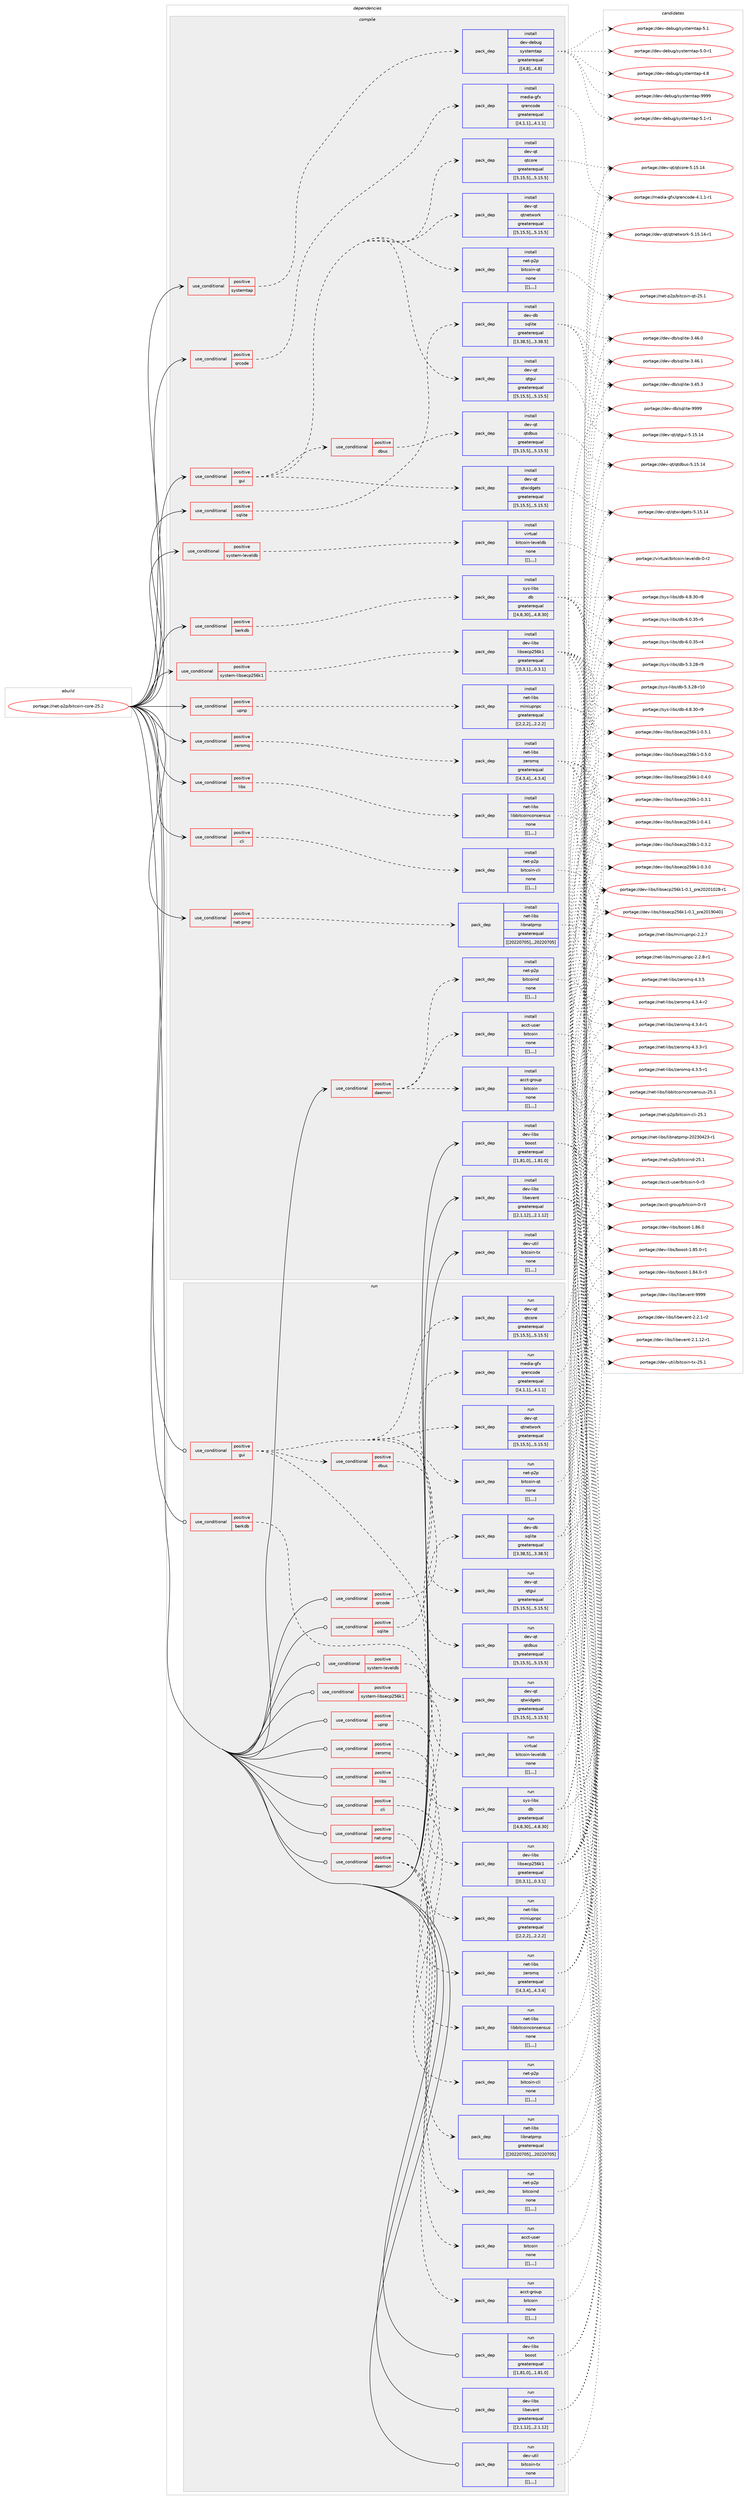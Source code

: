 digraph prolog {

# *************
# Graph options
# *************

newrank=true;
concentrate=true;
compound=true;
graph [rankdir=LR,fontname=Helvetica,fontsize=10,ranksep=1.5];#, ranksep=2.5, nodesep=0.2];
edge  [arrowhead=vee];
node  [fontname=Helvetica,fontsize=10];

# **********
# The ebuild
# **********

subgraph cluster_leftcol {
color=gray;
label=<<i>ebuild</i>>;
id [label="portage://net-p2p/bitcoin-core-25.2", color=red, width=4, href="../net-p2p/bitcoin-core-25.2.svg"];
}

# ****************
# The dependencies
# ****************

subgraph cluster_midcol {
color=gray;
label=<<i>dependencies</i>>;
subgraph cluster_compile {
fillcolor="#eeeeee";
style=filled;
label=<<i>compile</i>>;
subgraph cond104319 {
dependency397152 [label=<<TABLE BORDER="0" CELLBORDER="1" CELLSPACING="0" CELLPADDING="4"><TR><TD ROWSPAN="3" CELLPADDING="10">use_conditional</TD></TR><TR><TD>positive</TD></TR><TR><TD>berkdb</TD></TR></TABLE>>, shape=none, color=red];
subgraph pack289925 {
dependency397153 [label=<<TABLE BORDER="0" CELLBORDER="1" CELLSPACING="0" CELLPADDING="4" WIDTH="220"><TR><TD ROWSPAN="6" CELLPADDING="30">pack_dep</TD></TR><TR><TD WIDTH="110">install</TD></TR><TR><TD>sys-libs</TD></TR><TR><TD>db</TD></TR><TR><TD>greaterequal</TD></TR><TR><TD>[[4,8,30],,,4.8.30]</TD></TR></TABLE>>, shape=none, color=blue];
}
dependency397152:e -> dependency397153:w [weight=20,style="dashed",arrowhead="vee"];
}
id:e -> dependency397152:w [weight=20,style="solid",arrowhead="vee"];
subgraph cond104320 {
dependency397154 [label=<<TABLE BORDER="0" CELLBORDER="1" CELLSPACING="0" CELLPADDING="4"><TR><TD ROWSPAN="3" CELLPADDING="10">use_conditional</TD></TR><TR><TD>positive</TD></TR><TR><TD>cli</TD></TR></TABLE>>, shape=none, color=red];
subgraph pack289926 {
dependency397155 [label=<<TABLE BORDER="0" CELLBORDER="1" CELLSPACING="0" CELLPADDING="4" WIDTH="220"><TR><TD ROWSPAN="6" CELLPADDING="30">pack_dep</TD></TR><TR><TD WIDTH="110">install</TD></TR><TR><TD>net-p2p</TD></TR><TR><TD>bitcoin-cli</TD></TR><TR><TD>none</TD></TR><TR><TD>[[],,,,]</TD></TR></TABLE>>, shape=none, color=blue];
}
dependency397154:e -> dependency397155:w [weight=20,style="dashed",arrowhead="vee"];
}
id:e -> dependency397154:w [weight=20,style="solid",arrowhead="vee"];
subgraph cond104321 {
dependency397156 [label=<<TABLE BORDER="0" CELLBORDER="1" CELLSPACING="0" CELLPADDING="4"><TR><TD ROWSPAN="3" CELLPADDING="10">use_conditional</TD></TR><TR><TD>positive</TD></TR><TR><TD>daemon</TD></TR></TABLE>>, shape=none, color=red];
subgraph pack289927 {
dependency397157 [label=<<TABLE BORDER="0" CELLBORDER="1" CELLSPACING="0" CELLPADDING="4" WIDTH="220"><TR><TD ROWSPAN="6" CELLPADDING="30">pack_dep</TD></TR><TR><TD WIDTH="110">install</TD></TR><TR><TD>net-p2p</TD></TR><TR><TD>bitcoind</TD></TR><TR><TD>none</TD></TR><TR><TD>[[],,,,]</TD></TR></TABLE>>, shape=none, color=blue];
}
dependency397156:e -> dependency397157:w [weight=20,style="dashed",arrowhead="vee"];
subgraph pack289928 {
dependency397158 [label=<<TABLE BORDER="0" CELLBORDER="1" CELLSPACING="0" CELLPADDING="4" WIDTH="220"><TR><TD ROWSPAN="6" CELLPADDING="30">pack_dep</TD></TR><TR><TD WIDTH="110">install</TD></TR><TR><TD>acct-group</TD></TR><TR><TD>bitcoin</TD></TR><TR><TD>none</TD></TR><TR><TD>[[],,,,]</TD></TR></TABLE>>, shape=none, color=blue];
}
dependency397156:e -> dependency397158:w [weight=20,style="dashed",arrowhead="vee"];
subgraph pack289929 {
dependency397159 [label=<<TABLE BORDER="0" CELLBORDER="1" CELLSPACING="0" CELLPADDING="4" WIDTH="220"><TR><TD ROWSPAN="6" CELLPADDING="30">pack_dep</TD></TR><TR><TD WIDTH="110">install</TD></TR><TR><TD>acct-user</TD></TR><TR><TD>bitcoin</TD></TR><TR><TD>none</TD></TR><TR><TD>[[],,,,]</TD></TR></TABLE>>, shape=none, color=blue];
}
dependency397156:e -> dependency397159:w [weight=20,style="dashed",arrowhead="vee"];
}
id:e -> dependency397156:w [weight=20,style="solid",arrowhead="vee"];
subgraph cond104322 {
dependency397160 [label=<<TABLE BORDER="0" CELLBORDER="1" CELLSPACING="0" CELLPADDING="4"><TR><TD ROWSPAN="3" CELLPADDING="10">use_conditional</TD></TR><TR><TD>positive</TD></TR><TR><TD>gui</TD></TR></TABLE>>, shape=none, color=red];
subgraph pack289930 {
dependency397161 [label=<<TABLE BORDER="0" CELLBORDER="1" CELLSPACING="0" CELLPADDING="4" WIDTH="220"><TR><TD ROWSPAN="6" CELLPADDING="30">pack_dep</TD></TR><TR><TD WIDTH="110">install</TD></TR><TR><TD>net-p2p</TD></TR><TR><TD>bitcoin-qt</TD></TR><TR><TD>none</TD></TR><TR><TD>[[],,,,]</TD></TR></TABLE>>, shape=none, color=blue];
}
dependency397160:e -> dependency397161:w [weight=20,style="dashed",arrowhead="vee"];
subgraph pack289931 {
dependency397162 [label=<<TABLE BORDER="0" CELLBORDER="1" CELLSPACING="0" CELLPADDING="4" WIDTH="220"><TR><TD ROWSPAN="6" CELLPADDING="30">pack_dep</TD></TR><TR><TD WIDTH="110">install</TD></TR><TR><TD>dev-qt</TD></TR><TR><TD>qtcore</TD></TR><TR><TD>greaterequal</TD></TR><TR><TD>[[5,15,5],,,5.15.5]</TD></TR></TABLE>>, shape=none, color=blue];
}
dependency397160:e -> dependency397162:w [weight=20,style="dashed",arrowhead="vee"];
subgraph pack289932 {
dependency397163 [label=<<TABLE BORDER="0" CELLBORDER="1" CELLSPACING="0" CELLPADDING="4" WIDTH="220"><TR><TD ROWSPAN="6" CELLPADDING="30">pack_dep</TD></TR><TR><TD WIDTH="110">install</TD></TR><TR><TD>dev-qt</TD></TR><TR><TD>qtgui</TD></TR><TR><TD>greaterequal</TD></TR><TR><TD>[[5,15,5],,,5.15.5]</TD></TR></TABLE>>, shape=none, color=blue];
}
dependency397160:e -> dependency397163:w [weight=20,style="dashed",arrowhead="vee"];
subgraph pack289933 {
dependency397164 [label=<<TABLE BORDER="0" CELLBORDER="1" CELLSPACING="0" CELLPADDING="4" WIDTH="220"><TR><TD ROWSPAN="6" CELLPADDING="30">pack_dep</TD></TR><TR><TD WIDTH="110">install</TD></TR><TR><TD>dev-qt</TD></TR><TR><TD>qtnetwork</TD></TR><TR><TD>greaterequal</TD></TR><TR><TD>[[5,15,5],,,5.15.5]</TD></TR></TABLE>>, shape=none, color=blue];
}
dependency397160:e -> dependency397164:w [weight=20,style="dashed",arrowhead="vee"];
subgraph pack289934 {
dependency397165 [label=<<TABLE BORDER="0" CELLBORDER="1" CELLSPACING="0" CELLPADDING="4" WIDTH="220"><TR><TD ROWSPAN="6" CELLPADDING="30">pack_dep</TD></TR><TR><TD WIDTH="110">install</TD></TR><TR><TD>dev-qt</TD></TR><TR><TD>qtwidgets</TD></TR><TR><TD>greaterequal</TD></TR><TR><TD>[[5,15,5],,,5.15.5]</TD></TR></TABLE>>, shape=none, color=blue];
}
dependency397160:e -> dependency397165:w [weight=20,style="dashed",arrowhead="vee"];
subgraph cond104323 {
dependency397166 [label=<<TABLE BORDER="0" CELLBORDER="1" CELLSPACING="0" CELLPADDING="4"><TR><TD ROWSPAN="3" CELLPADDING="10">use_conditional</TD></TR><TR><TD>positive</TD></TR><TR><TD>dbus</TD></TR></TABLE>>, shape=none, color=red];
subgraph pack289935 {
dependency397167 [label=<<TABLE BORDER="0" CELLBORDER="1" CELLSPACING="0" CELLPADDING="4" WIDTH="220"><TR><TD ROWSPAN="6" CELLPADDING="30">pack_dep</TD></TR><TR><TD WIDTH="110">install</TD></TR><TR><TD>dev-qt</TD></TR><TR><TD>qtdbus</TD></TR><TR><TD>greaterequal</TD></TR><TR><TD>[[5,15,5],,,5.15.5]</TD></TR></TABLE>>, shape=none, color=blue];
}
dependency397166:e -> dependency397167:w [weight=20,style="dashed",arrowhead="vee"];
}
dependency397160:e -> dependency397166:w [weight=20,style="dashed",arrowhead="vee"];
}
id:e -> dependency397160:w [weight=20,style="solid",arrowhead="vee"];
subgraph cond104324 {
dependency397168 [label=<<TABLE BORDER="0" CELLBORDER="1" CELLSPACING="0" CELLPADDING="4"><TR><TD ROWSPAN="3" CELLPADDING="10">use_conditional</TD></TR><TR><TD>positive</TD></TR><TR><TD>libs</TD></TR></TABLE>>, shape=none, color=red];
subgraph pack289936 {
dependency397169 [label=<<TABLE BORDER="0" CELLBORDER="1" CELLSPACING="0" CELLPADDING="4" WIDTH="220"><TR><TD ROWSPAN="6" CELLPADDING="30">pack_dep</TD></TR><TR><TD WIDTH="110">install</TD></TR><TR><TD>net-libs</TD></TR><TR><TD>libbitcoinconsensus</TD></TR><TR><TD>none</TD></TR><TR><TD>[[],,,,]</TD></TR></TABLE>>, shape=none, color=blue];
}
dependency397168:e -> dependency397169:w [weight=20,style="dashed",arrowhead="vee"];
}
id:e -> dependency397168:w [weight=20,style="solid",arrowhead="vee"];
subgraph cond104325 {
dependency397170 [label=<<TABLE BORDER="0" CELLBORDER="1" CELLSPACING="0" CELLPADDING="4"><TR><TD ROWSPAN="3" CELLPADDING="10">use_conditional</TD></TR><TR><TD>positive</TD></TR><TR><TD>nat-pmp</TD></TR></TABLE>>, shape=none, color=red];
subgraph pack289937 {
dependency397171 [label=<<TABLE BORDER="0" CELLBORDER="1" CELLSPACING="0" CELLPADDING="4" WIDTH="220"><TR><TD ROWSPAN="6" CELLPADDING="30">pack_dep</TD></TR><TR><TD WIDTH="110">install</TD></TR><TR><TD>net-libs</TD></TR><TR><TD>libnatpmp</TD></TR><TR><TD>greaterequal</TD></TR><TR><TD>[[20220705],,,20220705]</TD></TR></TABLE>>, shape=none, color=blue];
}
dependency397170:e -> dependency397171:w [weight=20,style="dashed",arrowhead="vee"];
}
id:e -> dependency397170:w [weight=20,style="solid",arrowhead="vee"];
subgraph cond104326 {
dependency397172 [label=<<TABLE BORDER="0" CELLBORDER="1" CELLSPACING="0" CELLPADDING="4"><TR><TD ROWSPAN="3" CELLPADDING="10">use_conditional</TD></TR><TR><TD>positive</TD></TR><TR><TD>qrcode</TD></TR></TABLE>>, shape=none, color=red];
subgraph pack289938 {
dependency397173 [label=<<TABLE BORDER="0" CELLBORDER="1" CELLSPACING="0" CELLPADDING="4" WIDTH="220"><TR><TD ROWSPAN="6" CELLPADDING="30">pack_dep</TD></TR><TR><TD WIDTH="110">install</TD></TR><TR><TD>media-gfx</TD></TR><TR><TD>qrencode</TD></TR><TR><TD>greaterequal</TD></TR><TR><TD>[[4,1,1],,,4.1.1]</TD></TR></TABLE>>, shape=none, color=blue];
}
dependency397172:e -> dependency397173:w [weight=20,style="dashed",arrowhead="vee"];
}
id:e -> dependency397172:w [weight=20,style="solid",arrowhead="vee"];
subgraph cond104327 {
dependency397174 [label=<<TABLE BORDER="0" CELLBORDER="1" CELLSPACING="0" CELLPADDING="4"><TR><TD ROWSPAN="3" CELLPADDING="10">use_conditional</TD></TR><TR><TD>positive</TD></TR><TR><TD>sqlite</TD></TR></TABLE>>, shape=none, color=red];
subgraph pack289939 {
dependency397175 [label=<<TABLE BORDER="0" CELLBORDER="1" CELLSPACING="0" CELLPADDING="4" WIDTH="220"><TR><TD ROWSPAN="6" CELLPADDING="30">pack_dep</TD></TR><TR><TD WIDTH="110">install</TD></TR><TR><TD>dev-db</TD></TR><TR><TD>sqlite</TD></TR><TR><TD>greaterequal</TD></TR><TR><TD>[[3,38,5],,,3.38.5]</TD></TR></TABLE>>, shape=none, color=blue];
}
dependency397174:e -> dependency397175:w [weight=20,style="dashed",arrowhead="vee"];
}
id:e -> dependency397174:w [weight=20,style="solid",arrowhead="vee"];
subgraph cond104328 {
dependency397176 [label=<<TABLE BORDER="0" CELLBORDER="1" CELLSPACING="0" CELLPADDING="4"><TR><TD ROWSPAN="3" CELLPADDING="10">use_conditional</TD></TR><TR><TD>positive</TD></TR><TR><TD>system-leveldb</TD></TR></TABLE>>, shape=none, color=red];
subgraph pack289940 {
dependency397177 [label=<<TABLE BORDER="0" CELLBORDER="1" CELLSPACING="0" CELLPADDING="4" WIDTH="220"><TR><TD ROWSPAN="6" CELLPADDING="30">pack_dep</TD></TR><TR><TD WIDTH="110">install</TD></TR><TR><TD>virtual</TD></TR><TR><TD>bitcoin-leveldb</TD></TR><TR><TD>none</TD></TR><TR><TD>[[],,,,]</TD></TR></TABLE>>, shape=none, color=blue];
}
dependency397176:e -> dependency397177:w [weight=20,style="dashed",arrowhead="vee"];
}
id:e -> dependency397176:w [weight=20,style="solid",arrowhead="vee"];
subgraph cond104329 {
dependency397178 [label=<<TABLE BORDER="0" CELLBORDER="1" CELLSPACING="0" CELLPADDING="4"><TR><TD ROWSPAN="3" CELLPADDING="10">use_conditional</TD></TR><TR><TD>positive</TD></TR><TR><TD>system-libsecp256k1</TD></TR></TABLE>>, shape=none, color=red];
subgraph pack289941 {
dependency397179 [label=<<TABLE BORDER="0" CELLBORDER="1" CELLSPACING="0" CELLPADDING="4" WIDTH="220"><TR><TD ROWSPAN="6" CELLPADDING="30">pack_dep</TD></TR><TR><TD WIDTH="110">install</TD></TR><TR><TD>dev-libs</TD></TR><TR><TD>libsecp256k1</TD></TR><TR><TD>greaterequal</TD></TR><TR><TD>[[0,3,1],,,0.3.1]</TD></TR></TABLE>>, shape=none, color=blue];
}
dependency397178:e -> dependency397179:w [weight=20,style="dashed",arrowhead="vee"];
}
id:e -> dependency397178:w [weight=20,style="solid",arrowhead="vee"];
subgraph cond104330 {
dependency397180 [label=<<TABLE BORDER="0" CELLBORDER="1" CELLSPACING="0" CELLPADDING="4"><TR><TD ROWSPAN="3" CELLPADDING="10">use_conditional</TD></TR><TR><TD>positive</TD></TR><TR><TD>systemtap</TD></TR></TABLE>>, shape=none, color=red];
subgraph pack289942 {
dependency397181 [label=<<TABLE BORDER="0" CELLBORDER="1" CELLSPACING="0" CELLPADDING="4" WIDTH="220"><TR><TD ROWSPAN="6" CELLPADDING="30">pack_dep</TD></TR><TR><TD WIDTH="110">install</TD></TR><TR><TD>dev-debug</TD></TR><TR><TD>systemtap</TD></TR><TR><TD>greaterequal</TD></TR><TR><TD>[[4,8],,,4.8]</TD></TR></TABLE>>, shape=none, color=blue];
}
dependency397180:e -> dependency397181:w [weight=20,style="dashed",arrowhead="vee"];
}
id:e -> dependency397180:w [weight=20,style="solid",arrowhead="vee"];
subgraph cond104331 {
dependency397182 [label=<<TABLE BORDER="0" CELLBORDER="1" CELLSPACING="0" CELLPADDING="4"><TR><TD ROWSPAN="3" CELLPADDING="10">use_conditional</TD></TR><TR><TD>positive</TD></TR><TR><TD>upnp</TD></TR></TABLE>>, shape=none, color=red];
subgraph pack289943 {
dependency397183 [label=<<TABLE BORDER="0" CELLBORDER="1" CELLSPACING="0" CELLPADDING="4" WIDTH="220"><TR><TD ROWSPAN="6" CELLPADDING="30">pack_dep</TD></TR><TR><TD WIDTH="110">install</TD></TR><TR><TD>net-libs</TD></TR><TR><TD>miniupnpc</TD></TR><TR><TD>greaterequal</TD></TR><TR><TD>[[2,2,2],,,2.2.2]</TD></TR></TABLE>>, shape=none, color=blue];
}
dependency397182:e -> dependency397183:w [weight=20,style="dashed",arrowhead="vee"];
}
id:e -> dependency397182:w [weight=20,style="solid",arrowhead="vee"];
subgraph cond104332 {
dependency397184 [label=<<TABLE BORDER="0" CELLBORDER="1" CELLSPACING="0" CELLPADDING="4"><TR><TD ROWSPAN="3" CELLPADDING="10">use_conditional</TD></TR><TR><TD>positive</TD></TR><TR><TD>zeromq</TD></TR></TABLE>>, shape=none, color=red];
subgraph pack289944 {
dependency397185 [label=<<TABLE BORDER="0" CELLBORDER="1" CELLSPACING="0" CELLPADDING="4" WIDTH="220"><TR><TD ROWSPAN="6" CELLPADDING="30">pack_dep</TD></TR><TR><TD WIDTH="110">install</TD></TR><TR><TD>net-libs</TD></TR><TR><TD>zeromq</TD></TR><TR><TD>greaterequal</TD></TR><TR><TD>[[4,3,4],,,4.3.4]</TD></TR></TABLE>>, shape=none, color=blue];
}
dependency397184:e -> dependency397185:w [weight=20,style="dashed",arrowhead="vee"];
}
id:e -> dependency397184:w [weight=20,style="solid",arrowhead="vee"];
subgraph pack289945 {
dependency397186 [label=<<TABLE BORDER="0" CELLBORDER="1" CELLSPACING="0" CELLPADDING="4" WIDTH="220"><TR><TD ROWSPAN="6" CELLPADDING="30">pack_dep</TD></TR><TR><TD WIDTH="110">install</TD></TR><TR><TD>dev-libs</TD></TR><TR><TD>boost</TD></TR><TR><TD>greaterequal</TD></TR><TR><TD>[[1,81,0],,,1.81.0]</TD></TR></TABLE>>, shape=none, color=blue];
}
id:e -> dependency397186:w [weight=20,style="solid",arrowhead="vee"];
subgraph pack289946 {
dependency397187 [label=<<TABLE BORDER="0" CELLBORDER="1" CELLSPACING="0" CELLPADDING="4" WIDTH="220"><TR><TD ROWSPAN="6" CELLPADDING="30">pack_dep</TD></TR><TR><TD WIDTH="110">install</TD></TR><TR><TD>dev-libs</TD></TR><TR><TD>libevent</TD></TR><TR><TD>greaterequal</TD></TR><TR><TD>[[2,1,12],,,2.1.12]</TD></TR></TABLE>>, shape=none, color=blue];
}
id:e -> dependency397187:w [weight=20,style="solid",arrowhead="vee"];
subgraph pack289947 {
dependency397188 [label=<<TABLE BORDER="0" CELLBORDER="1" CELLSPACING="0" CELLPADDING="4" WIDTH="220"><TR><TD ROWSPAN="6" CELLPADDING="30">pack_dep</TD></TR><TR><TD WIDTH="110">install</TD></TR><TR><TD>dev-util</TD></TR><TR><TD>bitcoin-tx</TD></TR><TR><TD>none</TD></TR><TR><TD>[[],,,,]</TD></TR></TABLE>>, shape=none, color=blue];
}
id:e -> dependency397188:w [weight=20,style="solid",arrowhead="vee"];
}
subgraph cluster_compileandrun {
fillcolor="#eeeeee";
style=filled;
label=<<i>compile and run</i>>;
}
subgraph cluster_run {
fillcolor="#eeeeee";
style=filled;
label=<<i>run</i>>;
subgraph cond104333 {
dependency397189 [label=<<TABLE BORDER="0" CELLBORDER="1" CELLSPACING="0" CELLPADDING="4"><TR><TD ROWSPAN="3" CELLPADDING="10">use_conditional</TD></TR><TR><TD>positive</TD></TR><TR><TD>berkdb</TD></TR></TABLE>>, shape=none, color=red];
subgraph pack289948 {
dependency397190 [label=<<TABLE BORDER="0" CELLBORDER="1" CELLSPACING="0" CELLPADDING="4" WIDTH="220"><TR><TD ROWSPAN="6" CELLPADDING="30">pack_dep</TD></TR><TR><TD WIDTH="110">run</TD></TR><TR><TD>sys-libs</TD></TR><TR><TD>db</TD></TR><TR><TD>greaterequal</TD></TR><TR><TD>[[4,8,30],,,4.8.30]</TD></TR></TABLE>>, shape=none, color=blue];
}
dependency397189:e -> dependency397190:w [weight=20,style="dashed",arrowhead="vee"];
}
id:e -> dependency397189:w [weight=20,style="solid",arrowhead="odot"];
subgraph cond104334 {
dependency397191 [label=<<TABLE BORDER="0" CELLBORDER="1" CELLSPACING="0" CELLPADDING="4"><TR><TD ROWSPAN="3" CELLPADDING="10">use_conditional</TD></TR><TR><TD>positive</TD></TR><TR><TD>cli</TD></TR></TABLE>>, shape=none, color=red];
subgraph pack289949 {
dependency397192 [label=<<TABLE BORDER="0" CELLBORDER="1" CELLSPACING="0" CELLPADDING="4" WIDTH="220"><TR><TD ROWSPAN="6" CELLPADDING="30">pack_dep</TD></TR><TR><TD WIDTH="110">run</TD></TR><TR><TD>net-p2p</TD></TR><TR><TD>bitcoin-cli</TD></TR><TR><TD>none</TD></TR><TR><TD>[[],,,,]</TD></TR></TABLE>>, shape=none, color=blue];
}
dependency397191:e -> dependency397192:w [weight=20,style="dashed",arrowhead="vee"];
}
id:e -> dependency397191:w [weight=20,style="solid",arrowhead="odot"];
subgraph cond104335 {
dependency397193 [label=<<TABLE BORDER="0" CELLBORDER="1" CELLSPACING="0" CELLPADDING="4"><TR><TD ROWSPAN="3" CELLPADDING="10">use_conditional</TD></TR><TR><TD>positive</TD></TR><TR><TD>daemon</TD></TR></TABLE>>, shape=none, color=red];
subgraph pack289950 {
dependency397194 [label=<<TABLE BORDER="0" CELLBORDER="1" CELLSPACING="0" CELLPADDING="4" WIDTH="220"><TR><TD ROWSPAN="6" CELLPADDING="30">pack_dep</TD></TR><TR><TD WIDTH="110">run</TD></TR><TR><TD>net-p2p</TD></TR><TR><TD>bitcoind</TD></TR><TR><TD>none</TD></TR><TR><TD>[[],,,,]</TD></TR></TABLE>>, shape=none, color=blue];
}
dependency397193:e -> dependency397194:w [weight=20,style="dashed",arrowhead="vee"];
subgraph pack289951 {
dependency397195 [label=<<TABLE BORDER="0" CELLBORDER="1" CELLSPACING="0" CELLPADDING="4" WIDTH="220"><TR><TD ROWSPAN="6" CELLPADDING="30">pack_dep</TD></TR><TR><TD WIDTH="110">run</TD></TR><TR><TD>acct-group</TD></TR><TR><TD>bitcoin</TD></TR><TR><TD>none</TD></TR><TR><TD>[[],,,,]</TD></TR></TABLE>>, shape=none, color=blue];
}
dependency397193:e -> dependency397195:w [weight=20,style="dashed",arrowhead="vee"];
subgraph pack289952 {
dependency397196 [label=<<TABLE BORDER="0" CELLBORDER="1" CELLSPACING="0" CELLPADDING="4" WIDTH="220"><TR><TD ROWSPAN="6" CELLPADDING="30">pack_dep</TD></TR><TR><TD WIDTH="110">run</TD></TR><TR><TD>acct-user</TD></TR><TR><TD>bitcoin</TD></TR><TR><TD>none</TD></TR><TR><TD>[[],,,,]</TD></TR></TABLE>>, shape=none, color=blue];
}
dependency397193:e -> dependency397196:w [weight=20,style="dashed",arrowhead="vee"];
}
id:e -> dependency397193:w [weight=20,style="solid",arrowhead="odot"];
subgraph cond104336 {
dependency397197 [label=<<TABLE BORDER="0" CELLBORDER="1" CELLSPACING="0" CELLPADDING="4"><TR><TD ROWSPAN="3" CELLPADDING="10">use_conditional</TD></TR><TR><TD>positive</TD></TR><TR><TD>gui</TD></TR></TABLE>>, shape=none, color=red];
subgraph pack289953 {
dependency397198 [label=<<TABLE BORDER="0" CELLBORDER="1" CELLSPACING="0" CELLPADDING="4" WIDTH="220"><TR><TD ROWSPAN="6" CELLPADDING="30">pack_dep</TD></TR><TR><TD WIDTH="110">run</TD></TR><TR><TD>net-p2p</TD></TR><TR><TD>bitcoin-qt</TD></TR><TR><TD>none</TD></TR><TR><TD>[[],,,,]</TD></TR></TABLE>>, shape=none, color=blue];
}
dependency397197:e -> dependency397198:w [weight=20,style="dashed",arrowhead="vee"];
subgraph pack289954 {
dependency397199 [label=<<TABLE BORDER="0" CELLBORDER="1" CELLSPACING="0" CELLPADDING="4" WIDTH="220"><TR><TD ROWSPAN="6" CELLPADDING="30">pack_dep</TD></TR><TR><TD WIDTH="110">run</TD></TR><TR><TD>dev-qt</TD></TR><TR><TD>qtcore</TD></TR><TR><TD>greaterequal</TD></TR><TR><TD>[[5,15,5],,,5.15.5]</TD></TR></TABLE>>, shape=none, color=blue];
}
dependency397197:e -> dependency397199:w [weight=20,style="dashed",arrowhead="vee"];
subgraph pack289955 {
dependency397200 [label=<<TABLE BORDER="0" CELLBORDER="1" CELLSPACING="0" CELLPADDING="4" WIDTH="220"><TR><TD ROWSPAN="6" CELLPADDING="30">pack_dep</TD></TR><TR><TD WIDTH="110">run</TD></TR><TR><TD>dev-qt</TD></TR><TR><TD>qtgui</TD></TR><TR><TD>greaterequal</TD></TR><TR><TD>[[5,15,5],,,5.15.5]</TD></TR></TABLE>>, shape=none, color=blue];
}
dependency397197:e -> dependency397200:w [weight=20,style="dashed",arrowhead="vee"];
subgraph pack289956 {
dependency397201 [label=<<TABLE BORDER="0" CELLBORDER="1" CELLSPACING="0" CELLPADDING="4" WIDTH="220"><TR><TD ROWSPAN="6" CELLPADDING="30">pack_dep</TD></TR><TR><TD WIDTH="110">run</TD></TR><TR><TD>dev-qt</TD></TR><TR><TD>qtnetwork</TD></TR><TR><TD>greaterequal</TD></TR><TR><TD>[[5,15,5],,,5.15.5]</TD></TR></TABLE>>, shape=none, color=blue];
}
dependency397197:e -> dependency397201:w [weight=20,style="dashed",arrowhead="vee"];
subgraph pack289957 {
dependency397202 [label=<<TABLE BORDER="0" CELLBORDER="1" CELLSPACING="0" CELLPADDING="4" WIDTH="220"><TR><TD ROWSPAN="6" CELLPADDING="30">pack_dep</TD></TR><TR><TD WIDTH="110">run</TD></TR><TR><TD>dev-qt</TD></TR><TR><TD>qtwidgets</TD></TR><TR><TD>greaterequal</TD></TR><TR><TD>[[5,15,5],,,5.15.5]</TD></TR></TABLE>>, shape=none, color=blue];
}
dependency397197:e -> dependency397202:w [weight=20,style="dashed",arrowhead="vee"];
subgraph cond104337 {
dependency397203 [label=<<TABLE BORDER="0" CELLBORDER="1" CELLSPACING="0" CELLPADDING="4"><TR><TD ROWSPAN="3" CELLPADDING="10">use_conditional</TD></TR><TR><TD>positive</TD></TR><TR><TD>dbus</TD></TR></TABLE>>, shape=none, color=red];
subgraph pack289958 {
dependency397204 [label=<<TABLE BORDER="0" CELLBORDER="1" CELLSPACING="0" CELLPADDING="4" WIDTH="220"><TR><TD ROWSPAN="6" CELLPADDING="30">pack_dep</TD></TR><TR><TD WIDTH="110">run</TD></TR><TR><TD>dev-qt</TD></TR><TR><TD>qtdbus</TD></TR><TR><TD>greaterequal</TD></TR><TR><TD>[[5,15,5],,,5.15.5]</TD></TR></TABLE>>, shape=none, color=blue];
}
dependency397203:e -> dependency397204:w [weight=20,style="dashed",arrowhead="vee"];
}
dependency397197:e -> dependency397203:w [weight=20,style="dashed",arrowhead="vee"];
}
id:e -> dependency397197:w [weight=20,style="solid",arrowhead="odot"];
subgraph cond104338 {
dependency397205 [label=<<TABLE BORDER="0" CELLBORDER="1" CELLSPACING="0" CELLPADDING="4"><TR><TD ROWSPAN="3" CELLPADDING="10">use_conditional</TD></TR><TR><TD>positive</TD></TR><TR><TD>libs</TD></TR></TABLE>>, shape=none, color=red];
subgraph pack289959 {
dependency397206 [label=<<TABLE BORDER="0" CELLBORDER="1" CELLSPACING="0" CELLPADDING="4" WIDTH="220"><TR><TD ROWSPAN="6" CELLPADDING="30">pack_dep</TD></TR><TR><TD WIDTH="110">run</TD></TR><TR><TD>net-libs</TD></TR><TR><TD>libbitcoinconsensus</TD></TR><TR><TD>none</TD></TR><TR><TD>[[],,,,]</TD></TR></TABLE>>, shape=none, color=blue];
}
dependency397205:e -> dependency397206:w [weight=20,style="dashed",arrowhead="vee"];
}
id:e -> dependency397205:w [weight=20,style="solid",arrowhead="odot"];
subgraph cond104339 {
dependency397207 [label=<<TABLE BORDER="0" CELLBORDER="1" CELLSPACING="0" CELLPADDING="4"><TR><TD ROWSPAN="3" CELLPADDING="10">use_conditional</TD></TR><TR><TD>positive</TD></TR><TR><TD>nat-pmp</TD></TR></TABLE>>, shape=none, color=red];
subgraph pack289960 {
dependency397208 [label=<<TABLE BORDER="0" CELLBORDER="1" CELLSPACING="0" CELLPADDING="4" WIDTH="220"><TR><TD ROWSPAN="6" CELLPADDING="30">pack_dep</TD></TR><TR><TD WIDTH="110">run</TD></TR><TR><TD>net-libs</TD></TR><TR><TD>libnatpmp</TD></TR><TR><TD>greaterequal</TD></TR><TR><TD>[[20220705],,,20220705]</TD></TR></TABLE>>, shape=none, color=blue];
}
dependency397207:e -> dependency397208:w [weight=20,style="dashed",arrowhead="vee"];
}
id:e -> dependency397207:w [weight=20,style="solid",arrowhead="odot"];
subgraph cond104340 {
dependency397209 [label=<<TABLE BORDER="0" CELLBORDER="1" CELLSPACING="0" CELLPADDING="4"><TR><TD ROWSPAN="3" CELLPADDING="10">use_conditional</TD></TR><TR><TD>positive</TD></TR><TR><TD>qrcode</TD></TR></TABLE>>, shape=none, color=red];
subgraph pack289961 {
dependency397210 [label=<<TABLE BORDER="0" CELLBORDER="1" CELLSPACING="0" CELLPADDING="4" WIDTH="220"><TR><TD ROWSPAN="6" CELLPADDING="30">pack_dep</TD></TR><TR><TD WIDTH="110">run</TD></TR><TR><TD>media-gfx</TD></TR><TR><TD>qrencode</TD></TR><TR><TD>greaterequal</TD></TR><TR><TD>[[4,1,1],,,4.1.1]</TD></TR></TABLE>>, shape=none, color=blue];
}
dependency397209:e -> dependency397210:w [weight=20,style="dashed",arrowhead="vee"];
}
id:e -> dependency397209:w [weight=20,style="solid",arrowhead="odot"];
subgraph cond104341 {
dependency397211 [label=<<TABLE BORDER="0" CELLBORDER="1" CELLSPACING="0" CELLPADDING="4"><TR><TD ROWSPAN="3" CELLPADDING="10">use_conditional</TD></TR><TR><TD>positive</TD></TR><TR><TD>sqlite</TD></TR></TABLE>>, shape=none, color=red];
subgraph pack289962 {
dependency397212 [label=<<TABLE BORDER="0" CELLBORDER="1" CELLSPACING="0" CELLPADDING="4" WIDTH="220"><TR><TD ROWSPAN="6" CELLPADDING="30">pack_dep</TD></TR><TR><TD WIDTH="110">run</TD></TR><TR><TD>dev-db</TD></TR><TR><TD>sqlite</TD></TR><TR><TD>greaterequal</TD></TR><TR><TD>[[3,38,5],,,3.38.5]</TD></TR></TABLE>>, shape=none, color=blue];
}
dependency397211:e -> dependency397212:w [weight=20,style="dashed",arrowhead="vee"];
}
id:e -> dependency397211:w [weight=20,style="solid",arrowhead="odot"];
subgraph cond104342 {
dependency397213 [label=<<TABLE BORDER="0" CELLBORDER="1" CELLSPACING="0" CELLPADDING="4"><TR><TD ROWSPAN="3" CELLPADDING="10">use_conditional</TD></TR><TR><TD>positive</TD></TR><TR><TD>system-leveldb</TD></TR></TABLE>>, shape=none, color=red];
subgraph pack289963 {
dependency397214 [label=<<TABLE BORDER="0" CELLBORDER="1" CELLSPACING="0" CELLPADDING="4" WIDTH="220"><TR><TD ROWSPAN="6" CELLPADDING="30">pack_dep</TD></TR><TR><TD WIDTH="110">run</TD></TR><TR><TD>virtual</TD></TR><TR><TD>bitcoin-leveldb</TD></TR><TR><TD>none</TD></TR><TR><TD>[[],,,,]</TD></TR></TABLE>>, shape=none, color=blue];
}
dependency397213:e -> dependency397214:w [weight=20,style="dashed",arrowhead="vee"];
}
id:e -> dependency397213:w [weight=20,style="solid",arrowhead="odot"];
subgraph cond104343 {
dependency397215 [label=<<TABLE BORDER="0" CELLBORDER="1" CELLSPACING="0" CELLPADDING="4"><TR><TD ROWSPAN="3" CELLPADDING="10">use_conditional</TD></TR><TR><TD>positive</TD></TR><TR><TD>system-libsecp256k1</TD></TR></TABLE>>, shape=none, color=red];
subgraph pack289964 {
dependency397216 [label=<<TABLE BORDER="0" CELLBORDER="1" CELLSPACING="0" CELLPADDING="4" WIDTH="220"><TR><TD ROWSPAN="6" CELLPADDING="30">pack_dep</TD></TR><TR><TD WIDTH="110">run</TD></TR><TR><TD>dev-libs</TD></TR><TR><TD>libsecp256k1</TD></TR><TR><TD>greaterequal</TD></TR><TR><TD>[[0,3,1],,,0.3.1]</TD></TR></TABLE>>, shape=none, color=blue];
}
dependency397215:e -> dependency397216:w [weight=20,style="dashed",arrowhead="vee"];
}
id:e -> dependency397215:w [weight=20,style="solid",arrowhead="odot"];
subgraph cond104344 {
dependency397217 [label=<<TABLE BORDER="0" CELLBORDER="1" CELLSPACING="0" CELLPADDING="4"><TR><TD ROWSPAN="3" CELLPADDING="10">use_conditional</TD></TR><TR><TD>positive</TD></TR><TR><TD>upnp</TD></TR></TABLE>>, shape=none, color=red];
subgraph pack289965 {
dependency397218 [label=<<TABLE BORDER="0" CELLBORDER="1" CELLSPACING="0" CELLPADDING="4" WIDTH="220"><TR><TD ROWSPAN="6" CELLPADDING="30">pack_dep</TD></TR><TR><TD WIDTH="110">run</TD></TR><TR><TD>net-libs</TD></TR><TR><TD>miniupnpc</TD></TR><TR><TD>greaterequal</TD></TR><TR><TD>[[2,2,2],,,2.2.2]</TD></TR></TABLE>>, shape=none, color=blue];
}
dependency397217:e -> dependency397218:w [weight=20,style="dashed",arrowhead="vee"];
}
id:e -> dependency397217:w [weight=20,style="solid",arrowhead="odot"];
subgraph cond104345 {
dependency397219 [label=<<TABLE BORDER="0" CELLBORDER="1" CELLSPACING="0" CELLPADDING="4"><TR><TD ROWSPAN="3" CELLPADDING="10">use_conditional</TD></TR><TR><TD>positive</TD></TR><TR><TD>zeromq</TD></TR></TABLE>>, shape=none, color=red];
subgraph pack289966 {
dependency397220 [label=<<TABLE BORDER="0" CELLBORDER="1" CELLSPACING="0" CELLPADDING="4" WIDTH="220"><TR><TD ROWSPAN="6" CELLPADDING="30">pack_dep</TD></TR><TR><TD WIDTH="110">run</TD></TR><TR><TD>net-libs</TD></TR><TR><TD>zeromq</TD></TR><TR><TD>greaterequal</TD></TR><TR><TD>[[4,3,4],,,4.3.4]</TD></TR></TABLE>>, shape=none, color=blue];
}
dependency397219:e -> dependency397220:w [weight=20,style="dashed",arrowhead="vee"];
}
id:e -> dependency397219:w [weight=20,style="solid",arrowhead="odot"];
subgraph pack289967 {
dependency397221 [label=<<TABLE BORDER="0" CELLBORDER="1" CELLSPACING="0" CELLPADDING="4" WIDTH="220"><TR><TD ROWSPAN="6" CELLPADDING="30">pack_dep</TD></TR><TR><TD WIDTH="110">run</TD></TR><TR><TD>dev-libs</TD></TR><TR><TD>boost</TD></TR><TR><TD>greaterequal</TD></TR><TR><TD>[[1,81,0],,,1.81.0]</TD></TR></TABLE>>, shape=none, color=blue];
}
id:e -> dependency397221:w [weight=20,style="solid",arrowhead="odot"];
subgraph pack289968 {
dependency397222 [label=<<TABLE BORDER="0" CELLBORDER="1" CELLSPACING="0" CELLPADDING="4" WIDTH="220"><TR><TD ROWSPAN="6" CELLPADDING="30">pack_dep</TD></TR><TR><TD WIDTH="110">run</TD></TR><TR><TD>dev-libs</TD></TR><TR><TD>libevent</TD></TR><TR><TD>greaterequal</TD></TR><TR><TD>[[2,1,12],,,2.1.12]</TD></TR></TABLE>>, shape=none, color=blue];
}
id:e -> dependency397222:w [weight=20,style="solid",arrowhead="odot"];
subgraph pack289969 {
dependency397223 [label=<<TABLE BORDER="0" CELLBORDER="1" CELLSPACING="0" CELLPADDING="4" WIDTH="220"><TR><TD ROWSPAN="6" CELLPADDING="30">pack_dep</TD></TR><TR><TD WIDTH="110">run</TD></TR><TR><TD>dev-util</TD></TR><TR><TD>bitcoin-tx</TD></TR><TR><TD>none</TD></TR><TR><TD>[[],,,,]</TD></TR></TABLE>>, shape=none, color=blue];
}
id:e -> dependency397223:w [weight=20,style="solid",arrowhead="odot"];
}
}

# **************
# The candidates
# **************

subgraph cluster_choices {
rank=same;
color=gray;
label=<<i>candidates</i>>;

subgraph choice289925 {
color=black;
nodesep=1;
choice11512111545108105981154710098455446484651534511453 [label="portage://sys-libs/db-6.0.35-r5", color=red, width=4,href="../sys-libs/db-6.0.35-r5.svg"];
choice11512111545108105981154710098455446484651534511452 [label="portage://sys-libs/db-6.0.35-r4", color=red, width=4,href="../sys-libs/db-6.0.35-r4.svg"];
choice11512111545108105981154710098455346514650564511457 [label="portage://sys-libs/db-5.3.28-r9", color=red, width=4,href="../sys-libs/db-5.3.28-r9.svg"];
choice1151211154510810598115471009845534651465056451144948 [label="portage://sys-libs/db-5.3.28-r10", color=red, width=4,href="../sys-libs/db-5.3.28-r10.svg"];
choice11512111545108105981154710098455246564651484511457 [label="portage://sys-libs/db-4.8.30-r9", color=red, width=4,href="../sys-libs/db-4.8.30-r9.svg"];
choice11512111545108105981154710098455246564651484511456 [label="portage://sys-libs/db-4.8.30-r8", color=red, width=4,href="../sys-libs/db-4.8.30-r8.svg"];
dependency397153:e -> choice11512111545108105981154710098455446484651534511453:w [style=dotted,weight="100"];
dependency397153:e -> choice11512111545108105981154710098455446484651534511452:w [style=dotted,weight="100"];
dependency397153:e -> choice11512111545108105981154710098455346514650564511457:w [style=dotted,weight="100"];
dependency397153:e -> choice1151211154510810598115471009845534651465056451144948:w [style=dotted,weight="100"];
dependency397153:e -> choice11512111545108105981154710098455246564651484511457:w [style=dotted,weight="100"];
dependency397153:e -> choice11512111545108105981154710098455246564651484511456:w [style=dotted,weight="100"];
}
subgraph choice289926 {
color=black;
nodesep=1;
choice110101116451125011247981051169911110511045991081054550534649 [label="portage://net-p2p/bitcoin-cli-25.1", color=red, width=4,href="../net-p2p/bitcoin-cli-25.1.svg"];
dependency397155:e -> choice110101116451125011247981051169911110511045991081054550534649:w [style=dotted,weight="100"];
}
subgraph choice289927 {
color=black;
nodesep=1;
choice11010111645112501124798105116991111051101004550534649 [label="portage://net-p2p/bitcoind-25.1", color=red, width=4,href="../net-p2p/bitcoind-25.1.svg"];
dependency397157:e -> choice11010111645112501124798105116991111051101004550534649:w [style=dotted,weight="100"];
}
subgraph choice289928 {
color=black;
nodesep=1;
choice9799991164510311411111711247981051169911110511045484511451 [label="portage://acct-group/bitcoin-0-r3", color=red, width=4,href="../acct-group/bitcoin-0-r3.svg"];
dependency397158:e -> choice9799991164510311411111711247981051169911110511045484511451:w [style=dotted,weight="100"];
}
subgraph choice289929 {
color=black;
nodesep=1;
choice9799991164511711510111447981051169911110511045484511451 [label="portage://acct-user/bitcoin-0-r3", color=red, width=4,href="../acct-user/bitcoin-0-r3.svg"];
dependency397159:e -> choice9799991164511711510111447981051169911110511045484511451:w [style=dotted,weight="100"];
}
subgraph choice289930 {
color=black;
nodesep=1;
choice1101011164511250112479810511699111105110451131164550534649 [label="portage://net-p2p/bitcoin-qt-25.1", color=red, width=4,href="../net-p2p/bitcoin-qt-25.1.svg"];
dependency397161:e -> choice1101011164511250112479810511699111105110451131164550534649:w [style=dotted,weight="100"];
}
subgraph choice289931 {
color=black;
nodesep=1;
choice1001011184511311647113116991111141014553464953464952 [label="portage://dev-qt/qtcore-5.15.14", color=red, width=4,href="../dev-qt/qtcore-5.15.14.svg"];
dependency397162:e -> choice1001011184511311647113116991111141014553464953464952:w [style=dotted,weight="100"];
}
subgraph choice289932 {
color=black;
nodesep=1;
choice10010111845113116471131161031171054553464953464952 [label="portage://dev-qt/qtgui-5.15.14", color=red, width=4,href="../dev-qt/qtgui-5.15.14.svg"];
dependency397163:e -> choice10010111845113116471131161031171054553464953464952:w [style=dotted,weight="100"];
}
subgraph choice289933 {
color=black;
nodesep=1;
choice100101118451131164711311611010111611911111410745534649534649524511449 [label="portage://dev-qt/qtnetwork-5.15.14-r1", color=red, width=4,href="../dev-qt/qtnetwork-5.15.14-r1.svg"];
dependency397164:e -> choice100101118451131164711311611010111611911111410745534649534649524511449:w [style=dotted,weight="100"];
}
subgraph choice289934 {
color=black;
nodesep=1;
choice10010111845113116471131161191051001031011161154553464953464952 [label="portage://dev-qt/qtwidgets-5.15.14", color=red, width=4,href="../dev-qt/qtwidgets-5.15.14.svg"];
dependency397165:e -> choice10010111845113116471131161191051001031011161154553464953464952:w [style=dotted,weight="100"];
}
subgraph choice289935 {
color=black;
nodesep=1;
choice1001011184511311647113116100981171154553464953464952 [label="portage://dev-qt/qtdbus-5.15.14", color=red, width=4,href="../dev-qt/qtdbus-5.15.14.svg"];
dependency397167:e -> choice1001011184511311647113116100981171154553464953464952:w [style=dotted,weight="100"];
}
subgraph choice289936 {
color=black;
nodesep=1;
choice110101116451081059811547108105989810511699111105110991111101151011101151171154550534649 [label="portage://net-libs/libbitcoinconsensus-25.1", color=red, width=4,href="../net-libs/libbitcoinconsensus-25.1.svg"];
dependency397169:e -> choice110101116451081059811547108105989810511699111105110991111101151011101151171154550534649:w [style=dotted,weight="100"];
}
subgraph choice289937 {
color=black;
nodesep=1;
choice11010111645108105981154710810598110971161121091124550485051485250514511449 [label="portage://net-libs/libnatpmp-20230423-r1", color=red, width=4,href="../net-libs/libnatpmp-20230423-r1.svg"];
dependency397171:e -> choice11010111645108105981154710810598110971161121091124550485051485250514511449:w [style=dotted,weight="100"];
}
subgraph choice289938 {
color=black;
nodesep=1;
choice109101100105974510310212047113114101110991111001014552464946494511449 [label="portage://media-gfx/qrencode-4.1.1-r1", color=red, width=4,href="../media-gfx/qrencode-4.1.1-r1.svg"];
dependency397173:e -> choice109101100105974510310212047113114101110991111001014552464946494511449:w [style=dotted,weight="100"];
}
subgraph choice289939 {
color=black;
nodesep=1;
choice1001011184510098471151131081051161014557575757 [label="portage://dev-db/sqlite-9999", color=red, width=4,href="../dev-db/sqlite-9999.svg"];
choice10010111845100984711511310810511610145514652544649 [label="portage://dev-db/sqlite-3.46.1", color=red, width=4,href="../dev-db/sqlite-3.46.1.svg"];
choice10010111845100984711511310810511610145514652544648 [label="portage://dev-db/sqlite-3.46.0", color=red, width=4,href="../dev-db/sqlite-3.46.0.svg"];
choice10010111845100984711511310810511610145514652534651 [label="portage://dev-db/sqlite-3.45.3", color=red, width=4,href="../dev-db/sqlite-3.45.3.svg"];
dependency397175:e -> choice1001011184510098471151131081051161014557575757:w [style=dotted,weight="100"];
dependency397175:e -> choice10010111845100984711511310810511610145514652544649:w [style=dotted,weight="100"];
dependency397175:e -> choice10010111845100984711511310810511610145514652544648:w [style=dotted,weight="100"];
dependency397175:e -> choice10010111845100984711511310810511610145514652534651:w [style=dotted,weight="100"];
}
subgraph choice289940 {
color=black;
nodesep=1;
choice11810511411611797108479810511699111105110451081011181011081009845484511450 [label="portage://virtual/bitcoin-leveldb-0-r2", color=red, width=4,href="../virtual/bitcoin-leveldb-0-r2.svg"];
dependency397177:e -> choice11810511411611797108479810511699111105110451081011181011081009845484511450:w [style=dotted,weight="100"];
}
subgraph choice289941 {
color=black;
nodesep=1;
choice100101118451081059811547108105981151019911250535410749454846534649 [label="portage://dev-libs/libsecp256k1-0.5.1", color=red, width=4,href="../dev-libs/libsecp256k1-0.5.1.svg"];
choice100101118451081059811547108105981151019911250535410749454846534648 [label="portage://dev-libs/libsecp256k1-0.5.0", color=red, width=4,href="../dev-libs/libsecp256k1-0.5.0.svg"];
choice100101118451081059811547108105981151019911250535410749454846524649 [label="portage://dev-libs/libsecp256k1-0.4.1", color=red, width=4,href="../dev-libs/libsecp256k1-0.4.1.svg"];
choice100101118451081059811547108105981151019911250535410749454846524648 [label="portage://dev-libs/libsecp256k1-0.4.0", color=red, width=4,href="../dev-libs/libsecp256k1-0.4.0.svg"];
choice100101118451081059811547108105981151019911250535410749454846514650 [label="portage://dev-libs/libsecp256k1-0.3.2", color=red, width=4,href="../dev-libs/libsecp256k1-0.3.2.svg"];
choice100101118451081059811547108105981151019911250535410749454846514649 [label="portage://dev-libs/libsecp256k1-0.3.1", color=red, width=4,href="../dev-libs/libsecp256k1-0.3.1.svg"];
choice100101118451081059811547108105981151019911250535410749454846514648 [label="portage://dev-libs/libsecp256k1-0.3.0", color=red, width=4,href="../dev-libs/libsecp256k1-0.3.0.svg"];
choice100101118451081059811547108105981151019911250535410749454846499511211410150485048494850564511449 [label="portage://dev-libs/libsecp256k1-0.1_pre20201028-r1", color=red, width=4,href="../dev-libs/libsecp256k1-0.1_pre20201028-r1.svg"];
choice10010111845108105981154710810598115101991125053541074945484649951121141015048495748524849 [label="portage://dev-libs/libsecp256k1-0.1_pre20190401", color=red, width=4,href="../dev-libs/libsecp256k1-0.1_pre20190401.svg"];
dependency397179:e -> choice100101118451081059811547108105981151019911250535410749454846534649:w [style=dotted,weight="100"];
dependency397179:e -> choice100101118451081059811547108105981151019911250535410749454846534648:w [style=dotted,weight="100"];
dependency397179:e -> choice100101118451081059811547108105981151019911250535410749454846524649:w [style=dotted,weight="100"];
dependency397179:e -> choice100101118451081059811547108105981151019911250535410749454846524648:w [style=dotted,weight="100"];
dependency397179:e -> choice100101118451081059811547108105981151019911250535410749454846514650:w [style=dotted,weight="100"];
dependency397179:e -> choice100101118451081059811547108105981151019911250535410749454846514649:w [style=dotted,weight="100"];
dependency397179:e -> choice100101118451081059811547108105981151019911250535410749454846514648:w [style=dotted,weight="100"];
dependency397179:e -> choice100101118451081059811547108105981151019911250535410749454846499511211410150485048494850564511449:w [style=dotted,weight="100"];
dependency397179:e -> choice10010111845108105981154710810598115101991125053541074945484649951121141015048495748524849:w [style=dotted,weight="100"];
}
subgraph choice289942 {
color=black;
nodesep=1;
choice100101118451001019811710347115121115116101109116971124557575757 [label="portage://dev-debug/systemtap-9999", color=red, width=4,href="../dev-debug/systemtap-9999.svg"];
choice10010111845100101981171034711512111511610110911697112455346494511449 [label="portage://dev-debug/systemtap-5.1-r1", color=red, width=4,href="../dev-debug/systemtap-5.1-r1.svg"];
choice1001011184510010198117103471151211151161011091169711245534649 [label="portage://dev-debug/systemtap-5.1", color=red, width=4,href="../dev-debug/systemtap-5.1.svg"];
choice10010111845100101981171034711512111511610110911697112455346484511449 [label="portage://dev-debug/systemtap-5.0-r1", color=red, width=4,href="../dev-debug/systemtap-5.0-r1.svg"];
choice1001011184510010198117103471151211151161011091169711245524656 [label="portage://dev-debug/systemtap-4.8", color=red, width=4,href="../dev-debug/systemtap-4.8.svg"];
dependency397181:e -> choice100101118451001019811710347115121115116101109116971124557575757:w [style=dotted,weight="100"];
dependency397181:e -> choice10010111845100101981171034711512111511610110911697112455346494511449:w [style=dotted,weight="100"];
dependency397181:e -> choice1001011184510010198117103471151211151161011091169711245534649:w [style=dotted,weight="100"];
dependency397181:e -> choice10010111845100101981171034711512111511610110911697112455346484511449:w [style=dotted,weight="100"];
dependency397181:e -> choice1001011184510010198117103471151211151161011091169711245524656:w [style=dotted,weight="100"];
}
subgraph choice289943 {
color=black;
nodesep=1;
choice110101116451081059811547109105110105117112110112994550465046564511449 [label="portage://net-libs/miniupnpc-2.2.8-r1", color=red, width=4,href="../net-libs/miniupnpc-2.2.8-r1.svg"];
choice11010111645108105981154710910511010511711211011299455046504655 [label="portage://net-libs/miniupnpc-2.2.7", color=red, width=4,href="../net-libs/miniupnpc-2.2.7.svg"];
dependency397183:e -> choice110101116451081059811547109105110105117112110112994550465046564511449:w [style=dotted,weight="100"];
dependency397183:e -> choice11010111645108105981154710910511010511711211011299455046504655:w [style=dotted,weight="100"];
}
subgraph choice289944 {
color=black;
nodesep=1;
choice1101011164510810598115471221011141111091134552465146534511449 [label="portage://net-libs/zeromq-4.3.5-r1", color=red, width=4,href="../net-libs/zeromq-4.3.5-r1.svg"];
choice110101116451081059811547122101114111109113455246514653 [label="portage://net-libs/zeromq-4.3.5", color=red, width=4,href="../net-libs/zeromq-4.3.5.svg"];
choice1101011164510810598115471221011141111091134552465146524511450 [label="portage://net-libs/zeromq-4.3.4-r2", color=red, width=4,href="../net-libs/zeromq-4.3.4-r2.svg"];
choice1101011164510810598115471221011141111091134552465146524511449 [label="portage://net-libs/zeromq-4.3.4-r1", color=red, width=4,href="../net-libs/zeromq-4.3.4-r1.svg"];
choice1101011164510810598115471221011141111091134552465146514511449 [label="portage://net-libs/zeromq-4.3.3-r1", color=red, width=4,href="../net-libs/zeromq-4.3.3-r1.svg"];
dependency397185:e -> choice1101011164510810598115471221011141111091134552465146534511449:w [style=dotted,weight="100"];
dependency397185:e -> choice110101116451081059811547122101114111109113455246514653:w [style=dotted,weight="100"];
dependency397185:e -> choice1101011164510810598115471221011141111091134552465146524511450:w [style=dotted,weight="100"];
dependency397185:e -> choice1101011164510810598115471221011141111091134552465146524511449:w [style=dotted,weight="100"];
dependency397185:e -> choice1101011164510810598115471221011141111091134552465146514511449:w [style=dotted,weight="100"];
}
subgraph choice289945 {
color=black;
nodesep=1;
choice1001011184510810598115479811111111511645494656544648 [label="portage://dev-libs/boost-1.86.0", color=red, width=4,href="../dev-libs/boost-1.86.0.svg"];
choice10010111845108105981154798111111115116454946565346484511449 [label="portage://dev-libs/boost-1.85.0-r1", color=red, width=4,href="../dev-libs/boost-1.85.0-r1.svg"];
choice10010111845108105981154798111111115116454946565246484511451 [label="portage://dev-libs/boost-1.84.0-r3", color=red, width=4,href="../dev-libs/boost-1.84.0-r3.svg"];
dependency397186:e -> choice1001011184510810598115479811111111511645494656544648:w [style=dotted,weight="100"];
dependency397186:e -> choice10010111845108105981154798111111115116454946565346484511449:w [style=dotted,weight="100"];
dependency397186:e -> choice10010111845108105981154798111111115116454946565246484511451:w [style=dotted,weight="100"];
}
subgraph choice289946 {
color=black;
nodesep=1;
choice100101118451081059811547108105981011181011101164557575757 [label="portage://dev-libs/libevent-9999", color=red, width=4,href="../dev-libs/libevent-9999.svg"];
choice100101118451081059811547108105981011181011101164550465046494511450 [label="portage://dev-libs/libevent-2.2.1-r2", color=red, width=4,href="../dev-libs/libevent-2.2.1-r2.svg"];
choice10010111845108105981154710810598101118101110116455046494649504511449 [label="portage://dev-libs/libevent-2.1.12-r1", color=red, width=4,href="../dev-libs/libevent-2.1.12-r1.svg"];
dependency397187:e -> choice100101118451081059811547108105981011181011101164557575757:w [style=dotted,weight="100"];
dependency397187:e -> choice100101118451081059811547108105981011181011101164550465046494511450:w [style=dotted,weight="100"];
dependency397187:e -> choice10010111845108105981154710810598101118101110116455046494649504511449:w [style=dotted,weight="100"];
}
subgraph choice289947 {
color=black;
nodesep=1;
choice10010111845117116105108479810511699111105110451161204550534649 [label="portage://dev-util/bitcoin-tx-25.1", color=red, width=4,href="../dev-util/bitcoin-tx-25.1.svg"];
dependency397188:e -> choice10010111845117116105108479810511699111105110451161204550534649:w [style=dotted,weight="100"];
}
subgraph choice289948 {
color=black;
nodesep=1;
choice11512111545108105981154710098455446484651534511453 [label="portage://sys-libs/db-6.0.35-r5", color=red, width=4,href="../sys-libs/db-6.0.35-r5.svg"];
choice11512111545108105981154710098455446484651534511452 [label="portage://sys-libs/db-6.0.35-r4", color=red, width=4,href="../sys-libs/db-6.0.35-r4.svg"];
choice11512111545108105981154710098455346514650564511457 [label="portage://sys-libs/db-5.3.28-r9", color=red, width=4,href="../sys-libs/db-5.3.28-r9.svg"];
choice1151211154510810598115471009845534651465056451144948 [label="portage://sys-libs/db-5.3.28-r10", color=red, width=4,href="../sys-libs/db-5.3.28-r10.svg"];
choice11512111545108105981154710098455246564651484511457 [label="portage://sys-libs/db-4.8.30-r9", color=red, width=4,href="../sys-libs/db-4.8.30-r9.svg"];
choice11512111545108105981154710098455246564651484511456 [label="portage://sys-libs/db-4.8.30-r8", color=red, width=4,href="../sys-libs/db-4.8.30-r8.svg"];
dependency397190:e -> choice11512111545108105981154710098455446484651534511453:w [style=dotted,weight="100"];
dependency397190:e -> choice11512111545108105981154710098455446484651534511452:w [style=dotted,weight="100"];
dependency397190:e -> choice11512111545108105981154710098455346514650564511457:w [style=dotted,weight="100"];
dependency397190:e -> choice1151211154510810598115471009845534651465056451144948:w [style=dotted,weight="100"];
dependency397190:e -> choice11512111545108105981154710098455246564651484511457:w [style=dotted,weight="100"];
dependency397190:e -> choice11512111545108105981154710098455246564651484511456:w [style=dotted,weight="100"];
}
subgraph choice289949 {
color=black;
nodesep=1;
choice110101116451125011247981051169911110511045991081054550534649 [label="portage://net-p2p/bitcoin-cli-25.1", color=red, width=4,href="../net-p2p/bitcoin-cli-25.1.svg"];
dependency397192:e -> choice110101116451125011247981051169911110511045991081054550534649:w [style=dotted,weight="100"];
}
subgraph choice289950 {
color=black;
nodesep=1;
choice11010111645112501124798105116991111051101004550534649 [label="portage://net-p2p/bitcoind-25.1", color=red, width=4,href="../net-p2p/bitcoind-25.1.svg"];
dependency397194:e -> choice11010111645112501124798105116991111051101004550534649:w [style=dotted,weight="100"];
}
subgraph choice289951 {
color=black;
nodesep=1;
choice9799991164510311411111711247981051169911110511045484511451 [label="portage://acct-group/bitcoin-0-r3", color=red, width=4,href="../acct-group/bitcoin-0-r3.svg"];
dependency397195:e -> choice9799991164510311411111711247981051169911110511045484511451:w [style=dotted,weight="100"];
}
subgraph choice289952 {
color=black;
nodesep=1;
choice9799991164511711510111447981051169911110511045484511451 [label="portage://acct-user/bitcoin-0-r3", color=red, width=4,href="../acct-user/bitcoin-0-r3.svg"];
dependency397196:e -> choice9799991164511711510111447981051169911110511045484511451:w [style=dotted,weight="100"];
}
subgraph choice289953 {
color=black;
nodesep=1;
choice1101011164511250112479810511699111105110451131164550534649 [label="portage://net-p2p/bitcoin-qt-25.1", color=red, width=4,href="../net-p2p/bitcoin-qt-25.1.svg"];
dependency397198:e -> choice1101011164511250112479810511699111105110451131164550534649:w [style=dotted,weight="100"];
}
subgraph choice289954 {
color=black;
nodesep=1;
choice1001011184511311647113116991111141014553464953464952 [label="portage://dev-qt/qtcore-5.15.14", color=red, width=4,href="../dev-qt/qtcore-5.15.14.svg"];
dependency397199:e -> choice1001011184511311647113116991111141014553464953464952:w [style=dotted,weight="100"];
}
subgraph choice289955 {
color=black;
nodesep=1;
choice10010111845113116471131161031171054553464953464952 [label="portage://dev-qt/qtgui-5.15.14", color=red, width=4,href="../dev-qt/qtgui-5.15.14.svg"];
dependency397200:e -> choice10010111845113116471131161031171054553464953464952:w [style=dotted,weight="100"];
}
subgraph choice289956 {
color=black;
nodesep=1;
choice100101118451131164711311611010111611911111410745534649534649524511449 [label="portage://dev-qt/qtnetwork-5.15.14-r1", color=red, width=4,href="../dev-qt/qtnetwork-5.15.14-r1.svg"];
dependency397201:e -> choice100101118451131164711311611010111611911111410745534649534649524511449:w [style=dotted,weight="100"];
}
subgraph choice289957 {
color=black;
nodesep=1;
choice10010111845113116471131161191051001031011161154553464953464952 [label="portage://dev-qt/qtwidgets-5.15.14", color=red, width=4,href="../dev-qt/qtwidgets-5.15.14.svg"];
dependency397202:e -> choice10010111845113116471131161191051001031011161154553464953464952:w [style=dotted,weight="100"];
}
subgraph choice289958 {
color=black;
nodesep=1;
choice1001011184511311647113116100981171154553464953464952 [label="portage://dev-qt/qtdbus-5.15.14", color=red, width=4,href="../dev-qt/qtdbus-5.15.14.svg"];
dependency397204:e -> choice1001011184511311647113116100981171154553464953464952:w [style=dotted,weight="100"];
}
subgraph choice289959 {
color=black;
nodesep=1;
choice110101116451081059811547108105989810511699111105110991111101151011101151171154550534649 [label="portage://net-libs/libbitcoinconsensus-25.1", color=red, width=4,href="../net-libs/libbitcoinconsensus-25.1.svg"];
dependency397206:e -> choice110101116451081059811547108105989810511699111105110991111101151011101151171154550534649:w [style=dotted,weight="100"];
}
subgraph choice289960 {
color=black;
nodesep=1;
choice11010111645108105981154710810598110971161121091124550485051485250514511449 [label="portage://net-libs/libnatpmp-20230423-r1", color=red, width=4,href="../net-libs/libnatpmp-20230423-r1.svg"];
dependency397208:e -> choice11010111645108105981154710810598110971161121091124550485051485250514511449:w [style=dotted,weight="100"];
}
subgraph choice289961 {
color=black;
nodesep=1;
choice109101100105974510310212047113114101110991111001014552464946494511449 [label="portage://media-gfx/qrencode-4.1.1-r1", color=red, width=4,href="../media-gfx/qrencode-4.1.1-r1.svg"];
dependency397210:e -> choice109101100105974510310212047113114101110991111001014552464946494511449:w [style=dotted,weight="100"];
}
subgraph choice289962 {
color=black;
nodesep=1;
choice1001011184510098471151131081051161014557575757 [label="portage://dev-db/sqlite-9999", color=red, width=4,href="../dev-db/sqlite-9999.svg"];
choice10010111845100984711511310810511610145514652544649 [label="portage://dev-db/sqlite-3.46.1", color=red, width=4,href="../dev-db/sqlite-3.46.1.svg"];
choice10010111845100984711511310810511610145514652544648 [label="portage://dev-db/sqlite-3.46.0", color=red, width=4,href="../dev-db/sqlite-3.46.0.svg"];
choice10010111845100984711511310810511610145514652534651 [label="portage://dev-db/sqlite-3.45.3", color=red, width=4,href="../dev-db/sqlite-3.45.3.svg"];
dependency397212:e -> choice1001011184510098471151131081051161014557575757:w [style=dotted,weight="100"];
dependency397212:e -> choice10010111845100984711511310810511610145514652544649:w [style=dotted,weight="100"];
dependency397212:e -> choice10010111845100984711511310810511610145514652544648:w [style=dotted,weight="100"];
dependency397212:e -> choice10010111845100984711511310810511610145514652534651:w [style=dotted,weight="100"];
}
subgraph choice289963 {
color=black;
nodesep=1;
choice11810511411611797108479810511699111105110451081011181011081009845484511450 [label="portage://virtual/bitcoin-leveldb-0-r2", color=red, width=4,href="../virtual/bitcoin-leveldb-0-r2.svg"];
dependency397214:e -> choice11810511411611797108479810511699111105110451081011181011081009845484511450:w [style=dotted,weight="100"];
}
subgraph choice289964 {
color=black;
nodesep=1;
choice100101118451081059811547108105981151019911250535410749454846534649 [label="portage://dev-libs/libsecp256k1-0.5.1", color=red, width=4,href="../dev-libs/libsecp256k1-0.5.1.svg"];
choice100101118451081059811547108105981151019911250535410749454846534648 [label="portage://dev-libs/libsecp256k1-0.5.0", color=red, width=4,href="../dev-libs/libsecp256k1-0.5.0.svg"];
choice100101118451081059811547108105981151019911250535410749454846524649 [label="portage://dev-libs/libsecp256k1-0.4.1", color=red, width=4,href="../dev-libs/libsecp256k1-0.4.1.svg"];
choice100101118451081059811547108105981151019911250535410749454846524648 [label="portage://dev-libs/libsecp256k1-0.4.0", color=red, width=4,href="../dev-libs/libsecp256k1-0.4.0.svg"];
choice100101118451081059811547108105981151019911250535410749454846514650 [label="portage://dev-libs/libsecp256k1-0.3.2", color=red, width=4,href="../dev-libs/libsecp256k1-0.3.2.svg"];
choice100101118451081059811547108105981151019911250535410749454846514649 [label="portage://dev-libs/libsecp256k1-0.3.1", color=red, width=4,href="../dev-libs/libsecp256k1-0.3.1.svg"];
choice100101118451081059811547108105981151019911250535410749454846514648 [label="portage://dev-libs/libsecp256k1-0.3.0", color=red, width=4,href="../dev-libs/libsecp256k1-0.3.0.svg"];
choice100101118451081059811547108105981151019911250535410749454846499511211410150485048494850564511449 [label="portage://dev-libs/libsecp256k1-0.1_pre20201028-r1", color=red, width=4,href="../dev-libs/libsecp256k1-0.1_pre20201028-r1.svg"];
choice10010111845108105981154710810598115101991125053541074945484649951121141015048495748524849 [label="portage://dev-libs/libsecp256k1-0.1_pre20190401", color=red, width=4,href="../dev-libs/libsecp256k1-0.1_pre20190401.svg"];
dependency397216:e -> choice100101118451081059811547108105981151019911250535410749454846534649:w [style=dotted,weight="100"];
dependency397216:e -> choice100101118451081059811547108105981151019911250535410749454846534648:w [style=dotted,weight="100"];
dependency397216:e -> choice100101118451081059811547108105981151019911250535410749454846524649:w [style=dotted,weight="100"];
dependency397216:e -> choice100101118451081059811547108105981151019911250535410749454846524648:w [style=dotted,weight="100"];
dependency397216:e -> choice100101118451081059811547108105981151019911250535410749454846514650:w [style=dotted,weight="100"];
dependency397216:e -> choice100101118451081059811547108105981151019911250535410749454846514649:w [style=dotted,weight="100"];
dependency397216:e -> choice100101118451081059811547108105981151019911250535410749454846514648:w [style=dotted,weight="100"];
dependency397216:e -> choice100101118451081059811547108105981151019911250535410749454846499511211410150485048494850564511449:w [style=dotted,weight="100"];
dependency397216:e -> choice10010111845108105981154710810598115101991125053541074945484649951121141015048495748524849:w [style=dotted,weight="100"];
}
subgraph choice289965 {
color=black;
nodesep=1;
choice110101116451081059811547109105110105117112110112994550465046564511449 [label="portage://net-libs/miniupnpc-2.2.8-r1", color=red, width=4,href="../net-libs/miniupnpc-2.2.8-r1.svg"];
choice11010111645108105981154710910511010511711211011299455046504655 [label="portage://net-libs/miniupnpc-2.2.7", color=red, width=4,href="../net-libs/miniupnpc-2.2.7.svg"];
dependency397218:e -> choice110101116451081059811547109105110105117112110112994550465046564511449:w [style=dotted,weight="100"];
dependency397218:e -> choice11010111645108105981154710910511010511711211011299455046504655:w [style=dotted,weight="100"];
}
subgraph choice289966 {
color=black;
nodesep=1;
choice1101011164510810598115471221011141111091134552465146534511449 [label="portage://net-libs/zeromq-4.3.5-r1", color=red, width=4,href="../net-libs/zeromq-4.3.5-r1.svg"];
choice110101116451081059811547122101114111109113455246514653 [label="portage://net-libs/zeromq-4.3.5", color=red, width=4,href="../net-libs/zeromq-4.3.5.svg"];
choice1101011164510810598115471221011141111091134552465146524511450 [label="portage://net-libs/zeromq-4.3.4-r2", color=red, width=4,href="../net-libs/zeromq-4.3.4-r2.svg"];
choice1101011164510810598115471221011141111091134552465146524511449 [label="portage://net-libs/zeromq-4.3.4-r1", color=red, width=4,href="../net-libs/zeromq-4.3.4-r1.svg"];
choice1101011164510810598115471221011141111091134552465146514511449 [label="portage://net-libs/zeromq-4.3.3-r1", color=red, width=4,href="../net-libs/zeromq-4.3.3-r1.svg"];
dependency397220:e -> choice1101011164510810598115471221011141111091134552465146534511449:w [style=dotted,weight="100"];
dependency397220:e -> choice110101116451081059811547122101114111109113455246514653:w [style=dotted,weight="100"];
dependency397220:e -> choice1101011164510810598115471221011141111091134552465146524511450:w [style=dotted,weight="100"];
dependency397220:e -> choice1101011164510810598115471221011141111091134552465146524511449:w [style=dotted,weight="100"];
dependency397220:e -> choice1101011164510810598115471221011141111091134552465146514511449:w [style=dotted,weight="100"];
}
subgraph choice289967 {
color=black;
nodesep=1;
choice1001011184510810598115479811111111511645494656544648 [label="portage://dev-libs/boost-1.86.0", color=red, width=4,href="../dev-libs/boost-1.86.0.svg"];
choice10010111845108105981154798111111115116454946565346484511449 [label="portage://dev-libs/boost-1.85.0-r1", color=red, width=4,href="../dev-libs/boost-1.85.0-r1.svg"];
choice10010111845108105981154798111111115116454946565246484511451 [label="portage://dev-libs/boost-1.84.0-r3", color=red, width=4,href="../dev-libs/boost-1.84.0-r3.svg"];
dependency397221:e -> choice1001011184510810598115479811111111511645494656544648:w [style=dotted,weight="100"];
dependency397221:e -> choice10010111845108105981154798111111115116454946565346484511449:w [style=dotted,weight="100"];
dependency397221:e -> choice10010111845108105981154798111111115116454946565246484511451:w [style=dotted,weight="100"];
}
subgraph choice289968 {
color=black;
nodesep=1;
choice100101118451081059811547108105981011181011101164557575757 [label="portage://dev-libs/libevent-9999", color=red, width=4,href="../dev-libs/libevent-9999.svg"];
choice100101118451081059811547108105981011181011101164550465046494511450 [label="portage://dev-libs/libevent-2.2.1-r2", color=red, width=4,href="../dev-libs/libevent-2.2.1-r2.svg"];
choice10010111845108105981154710810598101118101110116455046494649504511449 [label="portage://dev-libs/libevent-2.1.12-r1", color=red, width=4,href="../dev-libs/libevent-2.1.12-r1.svg"];
dependency397222:e -> choice100101118451081059811547108105981011181011101164557575757:w [style=dotted,weight="100"];
dependency397222:e -> choice100101118451081059811547108105981011181011101164550465046494511450:w [style=dotted,weight="100"];
dependency397222:e -> choice10010111845108105981154710810598101118101110116455046494649504511449:w [style=dotted,weight="100"];
}
subgraph choice289969 {
color=black;
nodesep=1;
choice10010111845117116105108479810511699111105110451161204550534649 [label="portage://dev-util/bitcoin-tx-25.1", color=red, width=4,href="../dev-util/bitcoin-tx-25.1.svg"];
dependency397223:e -> choice10010111845117116105108479810511699111105110451161204550534649:w [style=dotted,weight="100"];
}
}

}
